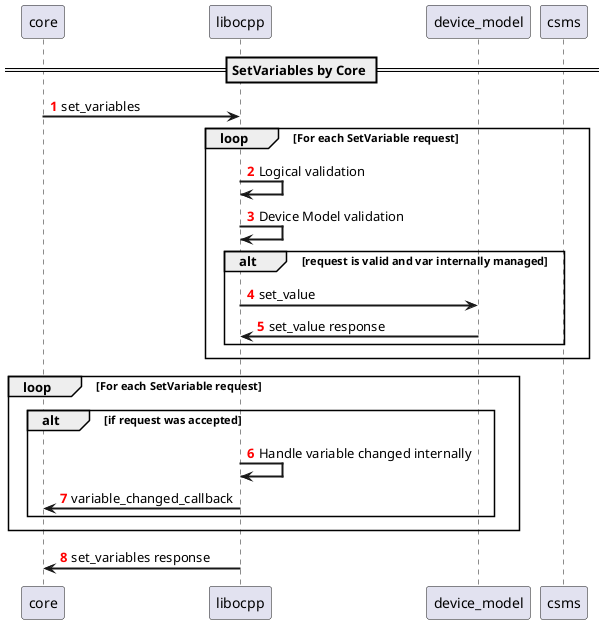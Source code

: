 @startuml
'https://plantuml.com/sequence-diagram
!pragma teoz true
participant core order 10
participant libocpp order 20
participant device_model order 30
participant csms order 40

autonumber "<b><font color=red>"
skinparam sequenceArrowThickness 2

== SetVariables by Core ==
core->libocpp: set_variables
loop For each SetVariable request
    libocpp->libocpp: Logical validation
    libocpp->libocpp: Device Model validation
    alt request is valid and var internally managed
        libocpp->device_model: set_value
        device_model->libocpp: set_value response
    end
end
loop For each SetVariable request
    alt if request was accepted
        libocpp->libocpp: Handle variable changed internally
        libocpp->core: variable_changed_callback
    end
end

libocpp->core: set_variables response

@enduml
